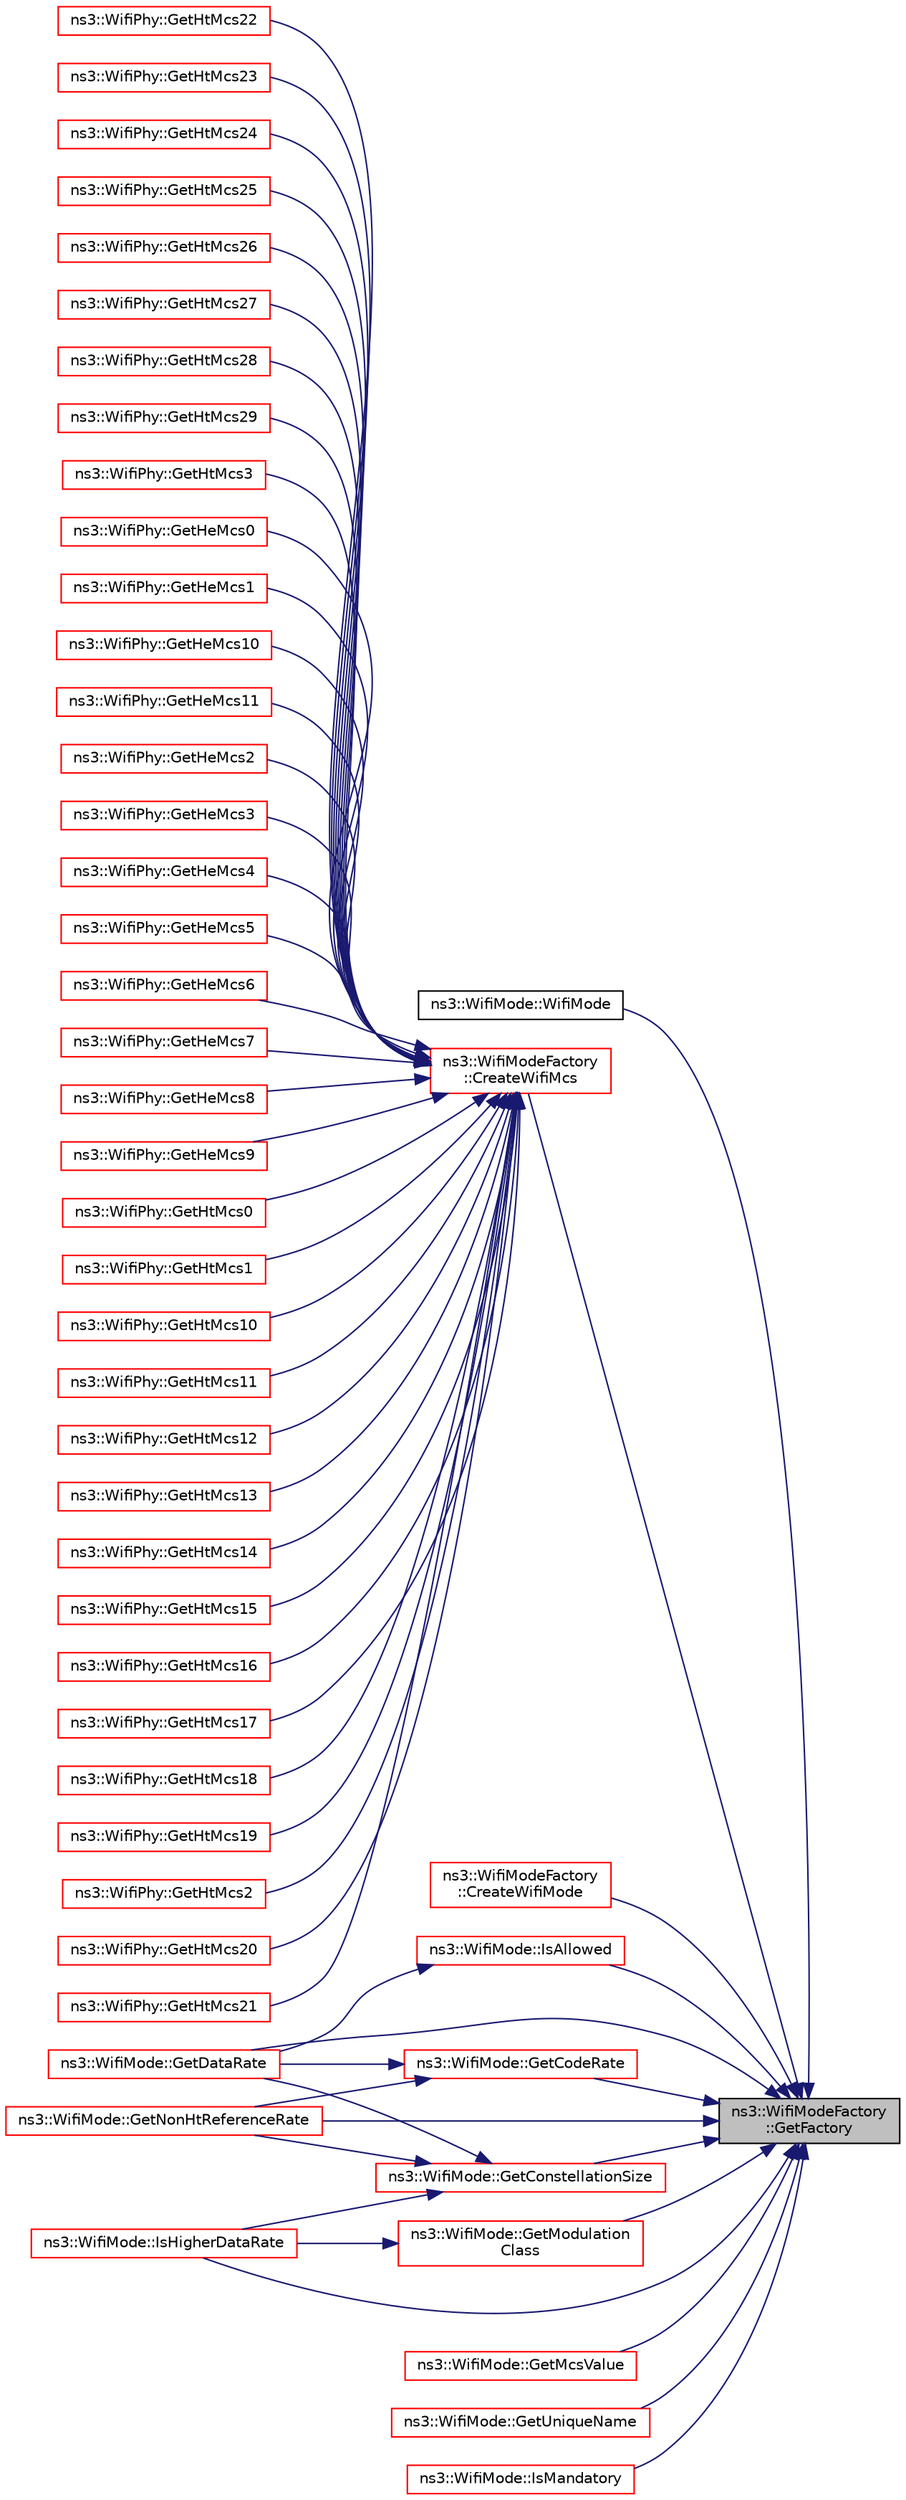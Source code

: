 digraph "ns3::WifiModeFactory::GetFactory"
{
 // LATEX_PDF_SIZE
  edge [fontname="Helvetica",fontsize="10",labelfontname="Helvetica",labelfontsize="10"];
  node [fontname="Helvetica",fontsize="10",shape=record];
  rankdir="RL";
  Node1 [label="ns3::WifiModeFactory\l::GetFactory",height=0.2,width=0.4,color="black", fillcolor="grey75", style="filled", fontcolor="black",tooltip="Return a WifiModeFactory."];
  Node1 -> Node2 [dir="back",color="midnightblue",fontsize="10",style="solid",fontname="Helvetica"];
  Node2 [label="ns3::WifiMode::WifiMode",height=0.2,width=0.4,color="black", fillcolor="white", style="filled",URL="$classns3_1_1_wifi_mode.html#a6530806a45b08de3c65ff5e6723cb717",tooltip="Create a WifiMode if the given string represents a valid WifiMode name."];
  Node1 -> Node3 [dir="back",color="midnightblue",fontsize="10",style="solid",fontname="Helvetica"];
  Node3 [label="ns3::WifiModeFactory\l::CreateWifiMcs",height=0.2,width=0.4,color="red", fillcolor="white", style="filled",URL="$classns3_1_1_wifi_mode_factory.html#ac3e6d9eb924873474e4122c86deb44c9",tooltip=" "];
  Node3 -> Node4 [dir="back",color="midnightblue",fontsize="10",style="solid",fontname="Helvetica"];
  Node4 [label="ns3::WifiPhy::GetHeMcs0",height=0.2,width=0.4,color="red", fillcolor="white", style="filled",URL="$classns3_1_1_wifi_phy.html#a63b9a66fa49db202c506805e92bad63c",tooltip="Return MCS 0 from HE MCS values."];
  Node3 -> Node31 [dir="back",color="midnightblue",fontsize="10",style="solid",fontname="Helvetica"];
  Node31 [label="ns3::WifiPhy::GetHeMcs1",height=0.2,width=0.4,color="red", fillcolor="white", style="filled",URL="$classns3_1_1_wifi_phy.html#abba9c5cbc94f1f95a0182a383c0f9a1a",tooltip="Return MCS 1 from HE MCS values."];
  Node3 -> Node32 [dir="back",color="midnightblue",fontsize="10",style="solid",fontname="Helvetica"];
  Node32 [label="ns3::WifiPhy::GetHeMcs10",height=0.2,width=0.4,color="red", fillcolor="white", style="filled",URL="$classns3_1_1_wifi_phy.html#aebd346d53abef108a427b6fdc8b7e76b",tooltip="Return MCS 10 from HE MCS values."];
  Node3 -> Node33 [dir="back",color="midnightblue",fontsize="10",style="solid",fontname="Helvetica"];
  Node33 [label="ns3::WifiPhy::GetHeMcs11",height=0.2,width=0.4,color="red", fillcolor="white", style="filled",URL="$classns3_1_1_wifi_phy.html#abd100bfd5ef335f48b294cd5ea3b67a4",tooltip="Return MCS 11 from HE MCS values."];
  Node3 -> Node34 [dir="back",color="midnightblue",fontsize="10",style="solid",fontname="Helvetica"];
  Node34 [label="ns3::WifiPhy::GetHeMcs2",height=0.2,width=0.4,color="red", fillcolor="white", style="filled",URL="$classns3_1_1_wifi_phy.html#a6c92d5a60cf608d311b043c191261803",tooltip="Return MCS 2 from HE MCS values."];
  Node3 -> Node35 [dir="back",color="midnightblue",fontsize="10",style="solid",fontname="Helvetica"];
  Node35 [label="ns3::WifiPhy::GetHeMcs3",height=0.2,width=0.4,color="red", fillcolor="white", style="filled",URL="$classns3_1_1_wifi_phy.html#a8dadb22ce1e9f081a602dcc41b606e95",tooltip="Return MCS 3 from HE MCS values."];
  Node3 -> Node36 [dir="back",color="midnightblue",fontsize="10",style="solid",fontname="Helvetica"];
  Node36 [label="ns3::WifiPhy::GetHeMcs4",height=0.2,width=0.4,color="red", fillcolor="white", style="filled",URL="$classns3_1_1_wifi_phy.html#a80c8ac4faa7043b42b883ccacc1c3eec",tooltip="Return MCS 4 from HE MCS values."];
  Node3 -> Node37 [dir="back",color="midnightblue",fontsize="10",style="solid",fontname="Helvetica"];
  Node37 [label="ns3::WifiPhy::GetHeMcs5",height=0.2,width=0.4,color="red", fillcolor="white", style="filled",URL="$classns3_1_1_wifi_phy.html#a351b1aaf23c3854c453e6f4c5232857a",tooltip="Return MCS 5 from HE MCS values."];
  Node3 -> Node38 [dir="back",color="midnightblue",fontsize="10",style="solid",fontname="Helvetica"];
  Node38 [label="ns3::WifiPhy::GetHeMcs6",height=0.2,width=0.4,color="red", fillcolor="white", style="filled",URL="$classns3_1_1_wifi_phy.html#a90aedf7f42b6e3d02b5621e4dcad8adf",tooltip="Return MCS 6 from HE MCS values."];
  Node3 -> Node39 [dir="back",color="midnightblue",fontsize="10",style="solid",fontname="Helvetica"];
  Node39 [label="ns3::WifiPhy::GetHeMcs7",height=0.2,width=0.4,color="red", fillcolor="white", style="filled",URL="$classns3_1_1_wifi_phy.html#a6fb0a12105608fd43c813f914e621b49",tooltip="Return MCS 7 from HE MCS values."];
  Node3 -> Node40 [dir="back",color="midnightblue",fontsize="10",style="solid",fontname="Helvetica"];
  Node40 [label="ns3::WifiPhy::GetHeMcs8",height=0.2,width=0.4,color="red", fillcolor="white", style="filled",URL="$classns3_1_1_wifi_phy.html#ad90ca59ec933cc5d31381f2a198db6d0",tooltip="Return MCS 8 from HE MCS values."];
  Node3 -> Node41 [dir="back",color="midnightblue",fontsize="10",style="solid",fontname="Helvetica"];
  Node41 [label="ns3::WifiPhy::GetHeMcs9",height=0.2,width=0.4,color="red", fillcolor="white", style="filled",URL="$classns3_1_1_wifi_phy.html#a4d94bd283f2b034595fb1add2d57339c",tooltip="Return MCS 9 from HE MCS values."];
  Node3 -> Node42 [dir="back",color="midnightblue",fontsize="10",style="solid",fontname="Helvetica"];
  Node42 [label="ns3::WifiPhy::GetHtMcs0",height=0.2,width=0.4,color="red", fillcolor="white", style="filled",URL="$classns3_1_1_wifi_phy.html#afd7d25645f977d407384cdee4ba1a425",tooltip="Return MCS 0 from HT MCS values."];
  Node3 -> Node50 [dir="back",color="midnightblue",fontsize="10",style="solid",fontname="Helvetica"];
  Node50 [label="ns3::WifiPhy::GetHtMcs1",height=0.2,width=0.4,color="red", fillcolor="white", style="filled",URL="$classns3_1_1_wifi_phy.html#ab17e9ac1131bb983ad72a67e62918717",tooltip="Return MCS 1 from HT MCS values."];
  Node3 -> Node51 [dir="back",color="midnightblue",fontsize="10",style="solid",fontname="Helvetica"];
  Node51 [label="ns3::WifiPhy::GetHtMcs10",height=0.2,width=0.4,color="red", fillcolor="white", style="filled",URL="$classns3_1_1_wifi_phy.html#a59aee89dbdf81c2827ff72db4f6050cb",tooltip="Return MCS 10 from HT MCS values."];
  Node3 -> Node52 [dir="back",color="midnightblue",fontsize="10",style="solid",fontname="Helvetica"];
  Node52 [label="ns3::WifiPhy::GetHtMcs11",height=0.2,width=0.4,color="red", fillcolor="white", style="filled",URL="$classns3_1_1_wifi_phy.html#a53d0a9ce1e2f7996fa522c581885771f",tooltip="Return MCS 11 from HT MCS values."];
  Node3 -> Node53 [dir="back",color="midnightblue",fontsize="10",style="solid",fontname="Helvetica"];
  Node53 [label="ns3::WifiPhy::GetHtMcs12",height=0.2,width=0.4,color="red", fillcolor="white", style="filled",URL="$classns3_1_1_wifi_phy.html#a0820a1f58a6b3d1b170b178efdfca21e",tooltip="Return MCS 12 from HT MCS values."];
  Node3 -> Node54 [dir="back",color="midnightblue",fontsize="10",style="solid",fontname="Helvetica"];
  Node54 [label="ns3::WifiPhy::GetHtMcs13",height=0.2,width=0.4,color="red", fillcolor="white", style="filled",URL="$classns3_1_1_wifi_phy.html#aad6c2f71c234c9712507afd8d5bf0465",tooltip="Return MCS 13 from HT MCS values."];
  Node3 -> Node55 [dir="back",color="midnightblue",fontsize="10",style="solid",fontname="Helvetica"];
  Node55 [label="ns3::WifiPhy::GetHtMcs14",height=0.2,width=0.4,color="red", fillcolor="white", style="filled",URL="$classns3_1_1_wifi_phy.html#a057f9a2582e8497e907e860132514fc0",tooltip="Return MCS 14 from HT MCS values."];
  Node3 -> Node56 [dir="back",color="midnightblue",fontsize="10",style="solid",fontname="Helvetica"];
  Node56 [label="ns3::WifiPhy::GetHtMcs15",height=0.2,width=0.4,color="red", fillcolor="white", style="filled",URL="$classns3_1_1_wifi_phy.html#adfd513d81e57be39769742cf720e2e9e",tooltip="Return MCS 15 from HT MCS values."];
  Node3 -> Node57 [dir="back",color="midnightblue",fontsize="10",style="solid",fontname="Helvetica"];
  Node57 [label="ns3::WifiPhy::GetHtMcs16",height=0.2,width=0.4,color="red", fillcolor="white", style="filled",URL="$classns3_1_1_wifi_phy.html#a9c588eceb748fd686d3bf45d7013ec02",tooltip="Return MCS 16 from HT MCS values."];
  Node3 -> Node58 [dir="back",color="midnightblue",fontsize="10",style="solid",fontname="Helvetica"];
  Node58 [label="ns3::WifiPhy::GetHtMcs17",height=0.2,width=0.4,color="red", fillcolor="white", style="filled",URL="$classns3_1_1_wifi_phy.html#a5d2693379b93df1ef9350313af0ed8ce",tooltip="Return MCS 17 from HT MCS values."];
  Node3 -> Node59 [dir="back",color="midnightblue",fontsize="10",style="solid",fontname="Helvetica"];
  Node59 [label="ns3::WifiPhy::GetHtMcs18",height=0.2,width=0.4,color="red", fillcolor="white", style="filled",URL="$classns3_1_1_wifi_phy.html#a486c755efd4fa192ca67f20d46208a43",tooltip="Return MCS 18 from HT MCS values."];
  Node3 -> Node60 [dir="back",color="midnightblue",fontsize="10",style="solid",fontname="Helvetica"];
  Node60 [label="ns3::WifiPhy::GetHtMcs19",height=0.2,width=0.4,color="red", fillcolor="white", style="filled",URL="$classns3_1_1_wifi_phy.html#a396880d6a6d6a981f5db53b67843f830",tooltip="Return MCS 19 from HT MCS values."];
  Node3 -> Node61 [dir="back",color="midnightblue",fontsize="10",style="solid",fontname="Helvetica"];
  Node61 [label="ns3::WifiPhy::GetHtMcs2",height=0.2,width=0.4,color="red", fillcolor="white", style="filled",URL="$classns3_1_1_wifi_phy.html#a45ce3c7c5066f396c951b1b0f2a7cb7c",tooltip="Return MCS 2 from HT MCS values."];
  Node3 -> Node62 [dir="back",color="midnightblue",fontsize="10",style="solid",fontname="Helvetica"];
  Node62 [label="ns3::WifiPhy::GetHtMcs20",height=0.2,width=0.4,color="red", fillcolor="white", style="filled",URL="$classns3_1_1_wifi_phy.html#abd4c434a8b3bac92a84c0aed1be7932a",tooltip="Return MCS 20 from HT MCS values."];
  Node3 -> Node63 [dir="back",color="midnightblue",fontsize="10",style="solid",fontname="Helvetica"];
  Node63 [label="ns3::WifiPhy::GetHtMcs21",height=0.2,width=0.4,color="red", fillcolor="white", style="filled",URL="$classns3_1_1_wifi_phy.html#a1b6252cf4c447b4406018789376fb059",tooltip="Return MCS 21 from HT MCS values."];
  Node3 -> Node65 [dir="back",color="midnightblue",fontsize="10",style="solid",fontname="Helvetica"];
  Node65 [label="ns3::WifiPhy::GetHtMcs22",height=0.2,width=0.4,color="red", fillcolor="white", style="filled",URL="$classns3_1_1_wifi_phy.html#a5a46df44a1b11e91ff457ffb621a3b52",tooltip="Return MCS 22 from HT MCS values."];
  Node3 -> Node66 [dir="back",color="midnightblue",fontsize="10",style="solid",fontname="Helvetica"];
  Node66 [label="ns3::WifiPhy::GetHtMcs23",height=0.2,width=0.4,color="red", fillcolor="white", style="filled",URL="$classns3_1_1_wifi_phy.html#adecc25a670d3848d8d8234f1b2a4076a",tooltip="Return MCS 23 from HT MCS values."];
  Node3 -> Node67 [dir="back",color="midnightblue",fontsize="10",style="solid",fontname="Helvetica"];
  Node67 [label="ns3::WifiPhy::GetHtMcs24",height=0.2,width=0.4,color="red", fillcolor="white", style="filled",URL="$classns3_1_1_wifi_phy.html#adb9e64e0ab620d3d4e568347f4512403",tooltip="Return MCS 24 from HT MCS values."];
  Node3 -> Node68 [dir="back",color="midnightblue",fontsize="10",style="solid",fontname="Helvetica"];
  Node68 [label="ns3::WifiPhy::GetHtMcs25",height=0.2,width=0.4,color="red", fillcolor="white", style="filled",URL="$classns3_1_1_wifi_phy.html#ac0f006ece421d14558850fe4ac706b14",tooltip="Return MCS 25 from HT MCS values."];
  Node3 -> Node69 [dir="back",color="midnightblue",fontsize="10",style="solid",fontname="Helvetica"];
  Node69 [label="ns3::WifiPhy::GetHtMcs26",height=0.2,width=0.4,color="red", fillcolor="white", style="filled",URL="$classns3_1_1_wifi_phy.html#a8362f084479092336459047636a4c00f",tooltip="Return MCS 26 from HT MCS values."];
  Node3 -> Node70 [dir="back",color="midnightblue",fontsize="10",style="solid",fontname="Helvetica"];
  Node70 [label="ns3::WifiPhy::GetHtMcs27",height=0.2,width=0.4,color="red", fillcolor="white", style="filled",URL="$classns3_1_1_wifi_phy.html#ae8f4aeda829833671fe8e28ee98fefde",tooltip="Return MCS 27 from HT MCS values."];
  Node3 -> Node71 [dir="back",color="midnightblue",fontsize="10",style="solid",fontname="Helvetica"];
  Node71 [label="ns3::WifiPhy::GetHtMcs28",height=0.2,width=0.4,color="red", fillcolor="white", style="filled",URL="$classns3_1_1_wifi_phy.html#a22945b6121777459f1879156b0211e5e",tooltip="Return MCS 28 from HT MCS values."];
  Node3 -> Node72 [dir="back",color="midnightblue",fontsize="10",style="solid",fontname="Helvetica"];
  Node72 [label="ns3::WifiPhy::GetHtMcs29",height=0.2,width=0.4,color="red", fillcolor="white", style="filled",URL="$classns3_1_1_wifi_phy.html#a9cfdf8a86eeb37d51e9a6064ca665456",tooltip="Return MCS 29 from HT MCS values."];
  Node3 -> Node73 [dir="back",color="midnightblue",fontsize="10",style="solid",fontname="Helvetica"];
  Node73 [label="ns3::WifiPhy::GetHtMcs3",height=0.2,width=0.4,color="red", fillcolor="white", style="filled",URL="$classns3_1_1_wifi_phy.html#a12c0870df456b9074d5e20f9201ee506",tooltip="Return MCS 3 from HT MCS values."];
  Node1 -> Node94 [dir="back",color="midnightblue",fontsize="10",style="solid",fontname="Helvetica"];
  Node94 [label="ns3::WifiModeFactory\l::CreateWifiMode",height=0.2,width=0.4,color="red", fillcolor="white", style="filled",URL="$classns3_1_1_wifi_mode_factory.html#a91e233a272c9bd36bca8d51a5da49b41",tooltip=" "];
  Node1 -> Node138 [dir="back",color="midnightblue",fontsize="10",style="solid",fontname="Helvetica"];
  Node138 [label="ns3::WifiMode::GetCodeRate",height=0.2,width=0.4,color="red", fillcolor="white", style="filled",URL="$classns3_1_1_wifi_mode.html#abbbea987249a16c776803ba6e2ca9973",tooltip=" "];
  Node138 -> Node141 [dir="back",color="midnightblue",fontsize="10",style="solid",fontname="Helvetica"];
  Node141 [label="ns3::WifiMode::GetDataRate",height=0.2,width=0.4,color="red", fillcolor="white", style="filled",URL="$classns3_1_1_wifi_mode.html#ad90f36e733ceaf8c5771cfbda437e14f",tooltip=" "];
  Node138 -> Node307 [dir="back",color="midnightblue",fontsize="10",style="solid",fontname="Helvetica"];
  Node307 [label="ns3::WifiMode::GetNonHtReferenceRate",height=0.2,width=0.4,color="red", fillcolor="white", style="filled",URL="$classns3_1_1_wifi_mode.html#a1cc99acf2f87b227ee2f9ec6204bd295",tooltip=" "];
  Node1 -> Node316 [dir="back",color="midnightblue",fontsize="10",style="solid",fontname="Helvetica"];
  Node316 [label="ns3::WifiMode::GetConstellationSize",height=0.2,width=0.4,color="red", fillcolor="white", style="filled",URL="$classns3_1_1_wifi_mode.html#a1437871ae722c85d980a8af3ba522d39",tooltip=" "];
  Node316 -> Node141 [dir="back",color="midnightblue",fontsize="10",style="solid",fontname="Helvetica"];
  Node316 -> Node307 [dir="back",color="midnightblue",fontsize="10",style="solid",fontname="Helvetica"];
  Node316 -> Node315 [dir="back",color="midnightblue",fontsize="10",style="solid",fontname="Helvetica"];
  Node315 [label="ns3::WifiMode::IsHigherDataRate",height=0.2,width=0.4,color="red", fillcolor="white", style="filled",URL="$classns3_1_1_wifi_mode.html#a5d373f9f80a35339205259fac667593b",tooltip=" "];
  Node1 -> Node141 [dir="back",color="midnightblue",fontsize="10",style="solid",fontname="Helvetica"];
  Node1 -> Node317 [dir="back",color="midnightblue",fontsize="10",style="solid",fontname="Helvetica"];
  Node317 [label="ns3::WifiMode::GetMcsValue",height=0.2,width=0.4,color="red", fillcolor="white", style="filled",URL="$classns3_1_1_wifi_mode.html#a4ba00941b5dbc4903ffecc1a0c841c6c",tooltip=" "];
  Node1 -> Node341 [dir="back",color="midnightblue",fontsize="10",style="solid",fontname="Helvetica"];
  Node341 [label="ns3::WifiMode::GetModulation\lClass",height=0.2,width=0.4,color="red", fillcolor="white", style="filled",URL="$classns3_1_1_wifi_mode.html#a67e1664cac501221b63a2be307184cc9",tooltip=" "];
  Node341 -> Node315 [dir="back",color="midnightblue",fontsize="10",style="solid",fontname="Helvetica"];
  Node1 -> Node307 [dir="back",color="midnightblue",fontsize="10",style="solid",fontname="Helvetica"];
  Node1 -> Node436 [dir="back",color="midnightblue",fontsize="10",style="solid",fontname="Helvetica"];
  Node436 [label="ns3::WifiMode::GetUniqueName",height=0.2,width=0.4,color="red", fillcolor="white", style="filled",URL="$classns3_1_1_wifi_mode.html#a9d391f77af3a264f5954ea8f9161b8c9",tooltip=" "];
  Node1 -> Node446 [dir="back",color="midnightblue",fontsize="10",style="solid",fontname="Helvetica"];
  Node446 [label="ns3::WifiMode::IsAllowed",height=0.2,width=0.4,color="red", fillcolor="white", style="filled",URL="$classns3_1_1_wifi_mode.html#ae92b3cca34abdd76211fe9fbf19a6c09",tooltip=" "];
  Node446 -> Node141 [dir="back",color="midnightblue",fontsize="10",style="solid",fontname="Helvetica"];
  Node1 -> Node315 [dir="back",color="midnightblue",fontsize="10",style="solid",fontname="Helvetica"];
  Node1 -> Node447 [dir="back",color="midnightblue",fontsize="10",style="solid",fontname="Helvetica"];
  Node447 [label="ns3::WifiMode::IsMandatory",height=0.2,width=0.4,color="red", fillcolor="white", style="filled",URL="$classns3_1_1_wifi_mode.html#af44627470a1d84ba3af706a7764d5cbb",tooltip=" "];
}
